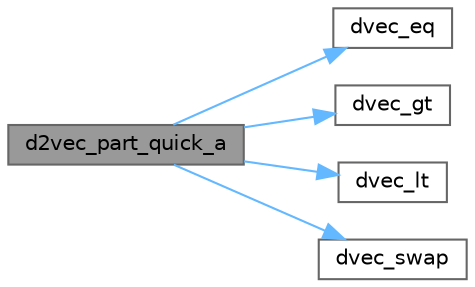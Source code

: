 digraph "d2vec_part_quick_a"
{
 // LATEX_PDF_SIZE
  bgcolor="transparent";
  edge [fontname=Helvetica,fontsize=10,labelfontname=Helvetica,labelfontsize=10];
  node [fontname=Helvetica,fontsize=10,shape=box,height=0.2,width=0.4];
  rankdir="LR";
  Node1 [id="Node000001",label="d2vec_part_quick_a",height=0.2,width=0.4,color="gray40", fillcolor="grey60", style="filled", fontcolor="black",tooltip=" "];
  Node1 -> Node2 [id="edge1_Node000001_Node000002",color="steelblue1",style="solid",tooltip=" "];
  Node2 [id="Node000002",label="dvec_eq",height=0.2,width=0.4,color="grey40", fillcolor="white", style="filled",URL="$geompack_8C.html#aa1edc13a7040857e274fa9517de2ac96",tooltip=" "];
  Node1 -> Node3 [id="edge2_Node000001_Node000003",color="steelblue1",style="solid",tooltip=" "];
  Node3 [id="Node000003",label="dvec_gt",height=0.2,width=0.4,color="grey40", fillcolor="white", style="filled",URL="$geompack_8C.html#aeb09dee29c0a4b017b0a0d0bd9a3d28c",tooltip=" "];
  Node1 -> Node4 [id="edge3_Node000001_Node000004",color="steelblue1",style="solid",tooltip=" "];
  Node4 [id="Node000004",label="dvec_lt",height=0.2,width=0.4,color="grey40", fillcolor="white", style="filled",URL="$geompack_8C.html#ac77b87d195a34fa6765ee33f6bc495e9",tooltip=" "];
  Node1 -> Node5 [id="edge4_Node000001_Node000005",color="steelblue1",style="solid",tooltip=" "];
  Node5 [id="Node000005",label="dvec_swap",height=0.2,width=0.4,color="grey40", fillcolor="white", style="filled",URL="$geompack_8C.html#aea4b770151ca3ccd77f6fe3e861bf2f0",tooltip=" "];
}
